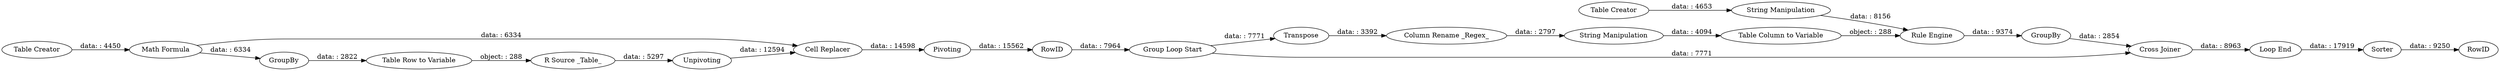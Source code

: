 digraph {
	"8944191917172468492_312" [label="Loop End"]
	"8944191917172468492_314" [label=GroupBy]
	"8944191917172468492_313" [label="Column Rename _Regex_"]
	"8944191917172468492_303" [label="Table Column to Variable"]
	"8944191917172468492_321" [label="Cell Replacer"]
	"8944191917172468492_307" [label="String Manipulation"]
	"8944191917172468492_322" [label=Unpivoting]
	"8944191917172468492_1" [label="Table Creator"]
	"8944191917172468492_319" [label="R Source _Table_"]
	"8944191917172468492_301" [label=Transpose]
	"8944191917172468492_315" [label="Cross Joiner"]
	"8944191917172468492_324" [label=RowID]
	"8944191917172468492_323" [label=Pivoting]
	"8944191917172468492_2" [label="Table Creator"]
	"8944191917172468492_325" [label=RowID]
	"8944191917172468492_298" [label="Table Row to Variable"]
	"8944191917172468492_304" [label="Rule Engine"]
	"8944191917172468492_316" [label=Sorter]
	"8944191917172468492_305" [label="String Manipulation"]
	"8944191917172468492_300" [label="Group Loop Start"]
	"8944191917172468492_297" [label=GroupBy]
	"8944191917172468492_294" [label="Math Formula"]
	"8944191917172468492_323" -> "8944191917172468492_324" [label="data: : 15562"]
	"8944191917172468492_1" -> "8944191917172468492_294" [label="data: : 4450"]
	"8944191917172468492_307" -> "8944191917172468492_304" [label="data: : 8156"]
	"8944191917172468492_319" -> "8944191917172468492_322" [label="data: : 5297"]
	"8944191917172468492_294" -> "8944191917172468492_321" [label="data: : 6334"]
	"8944191917172468492_298" -> "8944191917172468492_319" [label="object: : 288"]
	"8944191917172468492_313" -> "8944191917172468492_305" [label="data: : 2797"]
	"8944191917172468492_304" -> "8944191917172468492_314" [label="data: : 9374"]
	"8944191917172468492_316" -> "8944191917172468492_325" [label="data: : 9250"]
	"8944191917172468492_312" -> "8944191917172468492_316" [label="data: : 17919"]
	"8944191917172468492_300" -> "8944191917172468492_315" [label="data: : 7771"]
	"8944191917172468492_315" -> "8944191917172468492_312" [label="data: : 8963"]
	"8944191917172468492_300" -> "8944191917172468492_301" [label="data: : 7771"]
	"8944191917172468492_305" -> "8944191917172468492_303" [label="data: : 4094"]
	"8944191917172468492_301" -> "8944191917172468492_313" [label="data: : 3392"]
	"8944191917172468492_324" -> "8944191917172468492_300" [label="data: : 7964"]
	"8944191917172468492_303" -> "8944191917172468492_304" [label="object: : 288"]
	"8944191917172468492_321" -> "8944191917172468492_323" [label="data: : 14598"]
	"8944191917172468492_2" -> "8944191917172468492_307" [label="data: : 4653"]
	"8944191917172468492_294" -> "8944191917172468492_297" [label="data: : 6334"]
	"8944191917172468492_297" -> "8944191917172468492_298" [label="data: : 2822"]
	"8944191917172468492_314" -> "8944191917172468492_315" [label="data: : 2854"]
	"8944191917172468492_322" -> "8944191917172468492_321" [label="data: : 12594"]
	rankdir=LR
}
